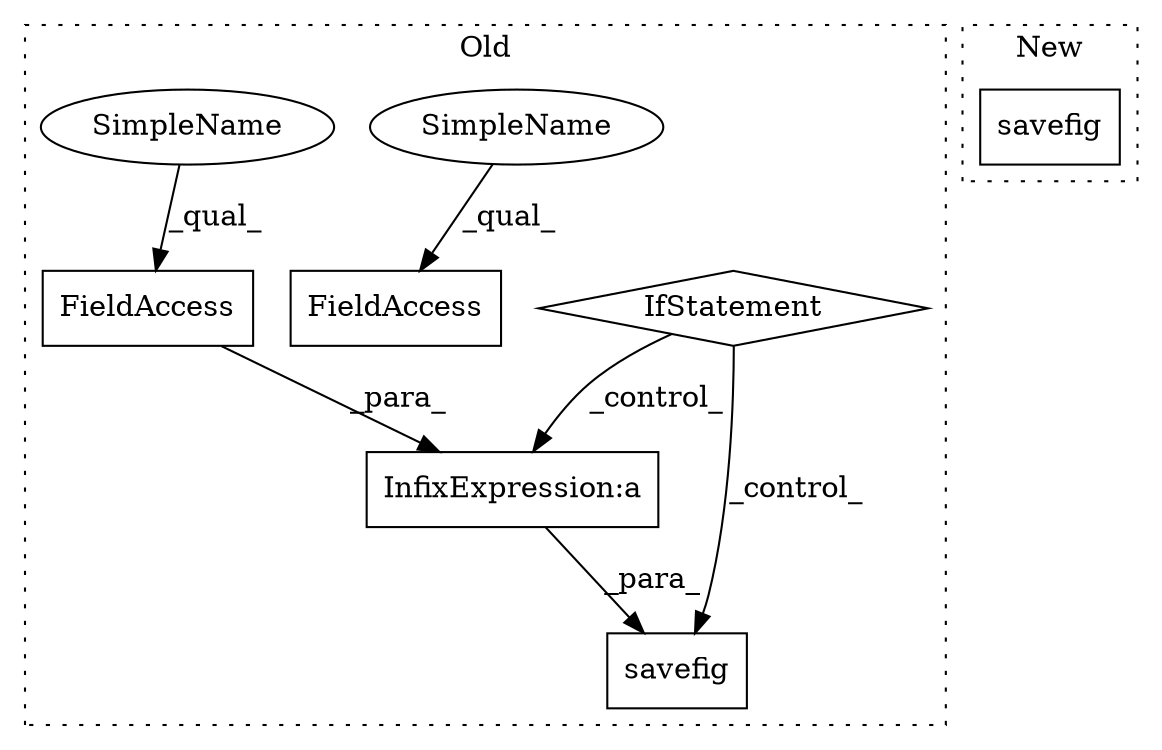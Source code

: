 digraph G {
subgraph cluster0 {
1 [label="IfStatement" a="25" s="2200,2221" l="4,2" shape="diamond"];
3 [label="InfixExpression:a" a="27" s="2309" l="3" shape="box"];
4 [label="FieldAccess" a="22" s="2312" l="13" shape="box"];
5 [label="savefig" a="32" s="2256,2325" l="8,1" shape="box"];
6 [label="FieldAccess" a="22" s="2266" l="15" shape="box"];
7 [label="SimpleName" a="42" s="2266" l="8" shape="ellipse"];
8 [label="SimpleName" a="42" s="2312" l="8" shape="ellipse"];
label = "Old";
style="dotted";
}
subgraph cluster1 {
2 [label="savefig" a="32" s="2200,2225" l="8,1" shape="box"];
label = "New";
style="dotted";
}
1 -> 3 [label="_control_"];
1 -> 5 [label="_control_"];
3 -> 5 [label="_para_"];
4 -> 3 [label="_para_"];
7 -> 6 [label="_qual_"];
8 -> 4 [label="_qual_"];
}